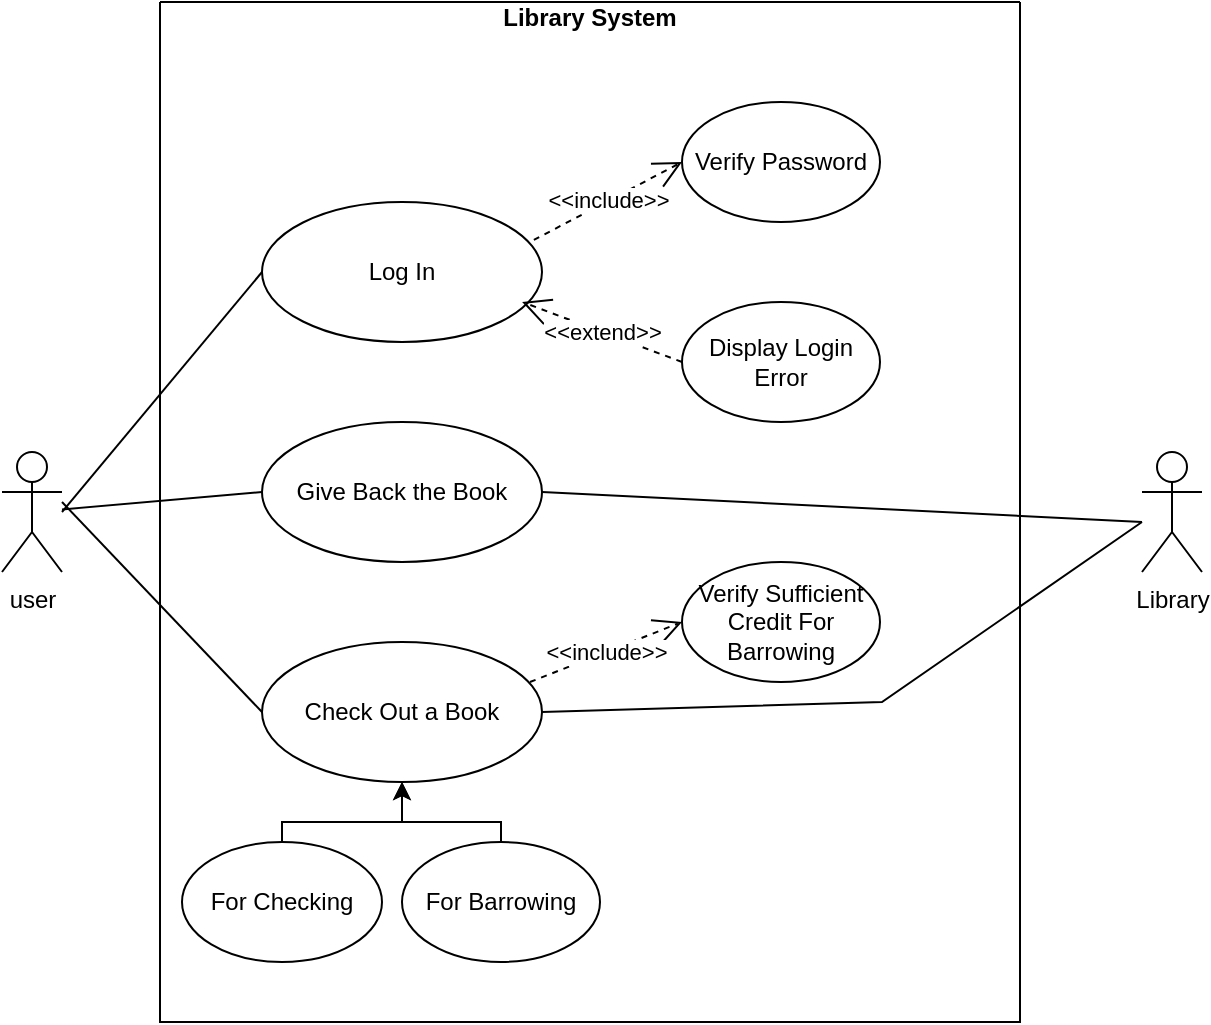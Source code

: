 <mxfile version="15.7.3" type="github">
  <diagram id="_gNK52jvmiqzrKZyA9M5" name="Page-1">
    <mxGraphModel dx="868" dy="516" grid="1" gridSize="10" guides="1" tooltips="1" connect="1" arrows="1" fold="1" page="1" pageScale="1" pageWidth="827" pageHeight="1169" math="0" shadow="0">
      <root>
        <mxCell id="0" />
        <mxCell id="1" parent="0" />
        <mxCell id="hM2-x4GBXNu_3MTXXjZA-1" value="user&lt;br&gt;" style="shape=umlActor;verticalLabelPosition=bottom;verticalAlign=top;html=1;" parent="1" vertex="1">
          <mxGeometry x="120" y="395" width="30" height="60" as="geometry" />
        </mxCell>
        <mxCell id="hM2-x4GBXNu_3MTXXjZA-3" value="&#xa;Library System" style="swimlane;startSize=0;" parent="1" vertex="1">
          <mxGeometry x="199" y="170" width="430" height="510" as="geometry" />
        </mxCell>
        <mxCell id="hM2-x4GBXNu_3MTXXjZA-6" value="Log In" style="ellipse;whiteSpace=wrap;html=1;" parent="hM2-x4GBXNu_3MTXXjZA-3" vertex="1">
          <mxGeometry x="51" y="100" width="140" height="70" as="geometry" />
        </mxCell>
        <mxCell id="hM2-x4GBXNu_3MTXXjZA-7" value="Verify Password" style="ellipse;whiteSpace=wrap;html=1;" parent="hM2-x4GBXNu_3MTXXjZA-3" vertex="1">
          <mxGeometry x="261" y="50" width="99" height="60" as="geometry" />
        </mxCell>
        <mxCell id="hM2-x4GBXNu_3MTXXjZA-10" value="Display Login Error" style="ellipse;whiteSpace=wrap;html=1;" parent="hM2-x4GBXNu_3MTXXjZA-3" vertex="1">
          <mxGeometry x="261" y="150" width="99" height="60" as="geometry" />
        </mxCell>
        <mxCell id="hM2-x4GBXNu_3MTXXjZA-11" value="&amp;lt;&amp;lt;include&amp;gt;&amp;gt;" style="endArrow=open;endSize=12;dashed=1;html=1;rounded=0;entryX=0;entryY=0.5;entryDx=0;entryDy=0;exitX=0.971;exitY=0.271;exitDx=0;exitDy=0;exitPerimeter=0;" parent="hM2-x4GBXNu_3MTXXjZA-3" source="hM2-x4GBXNu_3MTXXjZA-6" target="hM2-x4GBXNu_3MTXXjZA-7" edge="1">
          <mxGeometry width="160" relative="1" as="geometry">
            <mxPoint x="135" y="120" as="sourcePoint" />
            <mxPoint x="295" y="120" as="targetPoint" />
            <mxPoint as="offset" />
          </mxGeometry>
        </mxCell>
        <mxCell id="hM2-x4GBXNu_3MTXXjZA-12" value="&amp;lt;&amp;lt;extend&amp;gt;&amp;gt;" style="endArrow=open;endSize=12;dashed=1;html=1;rounded=0;exitX=0;exitY=0.5;exitDx=0;exitDy=0;entryX=0.929;entryY=0.714;entryDx=0;entryDy=0;entryPerimeter=0;" parent="hM2-x4GBXNu_3MTXXjZA-3" source="hM2-x4GBXNu_3MTXXjZA-10" target="hM2-x4GBXNu_3MTXXjZA-6" edge="1">
          <mxGeometry width="160" relative="1" as="geometry">
            <mxPoint x="131" y="220" as="sourcePoint" />
            <mxPoint x="291" y="220" as="targetPoint" />
          </mxGeometry>
        </mxCell>
        <mxCell id="hM2-x4GBXNu_3MTXXjZA-13" value="Give Back the Book" style="ellipse;whiteSpace=wrap;html=1;" parent="hM2-x4GBXNu_3MTXXjZA-3" vertex="1">
          <mxGeometry x="51" y="210" width="140" height="70" as="geometry" />
        </mxCell>
        <mxCell id="hM2-x4GBXNu_3MTXXjZA-14" value="Check Out a Book" style="ellipse;whiteSpace=wrap;html=1;" parent="hM2-x4GBXNu_3MTXXjZA-3" vertex="1">
          <mxGeometry x="51" y="320" width="140" height="70" as="geometry" />
        </mxCell>
        <mxCell id="hM2-x4GBXNu_3MTXXjZA-17" value="" style="edgeStyle=orthogonalEdgeStyle;rounded=0;orthogonalLoop=1;jettySize=auto;html=1;" parent="hM2-x4GBXNu_3MTXXjZA-3" source="hM2-x4GBXNu_3MTXXjZA-15" target="hM2-x4GBXNu_3MTXXjZA-14" edge="1">
          <mxGeometry relative="1" as="geometry">
            <Array as="points">
              <mxPoint x="61" y="410" />
              <mxPoint x="121" y="410" />
            </Array>
          </mxGeometry>
        </mxCell>
        <mxCell id="hM2-x4GBXNu_3MTXXjZA-15" value="For Checking" style="ellipse;whiteSpace=wrap;html=1;" parent="hM2-x4GBXNu_3MTXXjZA-3" vertex="1">
          <mxGeometry x="11" y="420" width="100" height="60" as="geometry" />
        </mxCell>
        <mxCell id="hM2-x4GBXNu_3MTXXjZA-19" value="&lt;br&gt;" style="edgeStyle=orthogonalEdgeStyle;rounded=0;orthogonalLoop=1;jettySize=auto;html=1;" parent="hM2-x4GBXNu_3MTXXjZA-3" source="hM2-x4GBXNu_3MTXXjZA-16" target="hM2-x4GBXNu_3MTXXjZA-14" edge="1">
          <mxGeometry relative="1" as="geometry">
            <Array as="points">
              <mxPoint x="171" y="410" />
              <mxPoint x="121" y="410" />
            </Array>
          </mxGeometry>
        </mxCell>
        <mxCell id="hM2-x4GBXNu_3MTXXjZA-16" value="For Barrowing" style="ellipse;whiteSpace=wrap;html=1;" parent="hM2-x4GBXNu_3MTXXjZA-3" vertex="1">
          <mxGeometry x="121" y="420" width="99" height="60" as="geometry" />
        </mxCell>
        <mxCell id="hM2-x4GBXNu_3MTXXjZA-20" value="Verify Sufficient Credit For Barrowing" style="ellipse;whiteSpace=wrap;html=1;" parent="hM2-x4GBXNu_3MTXXjZA-3" vertex="1">
          <mxGeometry x="261" y="280" width="99" height="60" as="geometry" />
        </mxCell>
        <mxCell id="hM2-x4GBXNu_3MTXXjZA-21" value="&amp;lt;&amp;lt;include&amp;gt;&amp;gt;" style="endArrow=open;endSize=12;dashed=1;html=1;rounded=0;exitX=0.957;exitY=0.286;exitDx=0;exitDy=0;exitPerimeter=0;entryX=0;entryY=0.5;entryDx=0;entryDy=0;" parent="hM2-x4GBXNu_3MTXXjZA-3" source="hM2-x4GBXNu_3MTXXjZA-14" target="hM2-x4GBXNu_3MTXXjZA-20" edge="1">
          <mxGeometry width="160" relative="1" as="geometry">
            <mxPoint x="131" y="280" as="sourcePoint" />
            <mxPoint x="291" y="280" as="targetPoint" />
          </mxGeometry>
        </mxCell>
        <mxCell id="hM2-x4GBXNu_3MTXXjZA-29" value="" style="endArrow=none;html=1;rounded=0;entryX=0;entryY=0.5;entryDx=0;entryDy=0;" parent="1" target="hM2-x4GBXNu_3MTXXjZA-6" edge="1">
          <mxGeometry width="50" height="50" relative="1" as="geometry">
            <mxPoint x="150" y="425" as="sourcePoint" />
            <mxPoint x="440" y="420" as="targetPoint" />
            <Array as="points" />
          </mxGeometry>
        </mxCell>
        <mxCell id="hM2-x4GBXNu_3MTXXjZA-30" value="" style="endArrow=none;html=1;rounded=0;entryX=0;entryY=0.5;entryDx=0;entryDy=0;" parent="1" source="hM2-x4GBXNu_3MTXXjZA-1" target="hM2-x4GBXNu_3MTXXjZA-13" edge="1">
          <mxGeometry width="50" height="50" relative="1" as="geometry">
            <mxPoint x="390" y="470" as="sourcePoint" />
            <mxPoint x="440" y="420" as="targetPoint" />
          </mxGeometry>
        </mxCell>
        <mxCell id="hM2-x4GBXNu_3MTXXjZA-31" value="" style="endArrow=none;html=1;rounded=0;entryX=0;entryY=0.5;entryDx=0;entryDy=0;" parent="1" target="hM2-x4GBXNu_3MTXXjZA-14" edge="1">
          <mxGeometry width="50" height="50" relative="1" as="geometry">
            <mxPoint x="150" y="420" as="sourcePoint" />
            <mxPoint x="440" y="420" as="targetPoint" />
          </mxGeometry>
        </mxCell>
        <mxCell id="hM2-x4GBXNu_3MTXXjZA-32" value="Library" style="shape=umlActor;verticalLabelPosition=bottom;verticalAlign=top;html=1;outlineConnect=0;" parent="1" vertex="1">
          <mxGeometry x="690" y="395" width="30" height="60" as="geometry" />
        </mxCell>
        <mxCell id="hM2-x4GBXNu_3MTXXjZA-35" value="" style="endArrow=none;html=1;rounded=0;exitX=1;exitY=0.5;exitDx=0;exitDy=0;" parent="1" source="hM2-x4GBXNu_3MTXXjZA-13" edge="1">
          <mxGeometry width="50" height="50" relative="1" as="geometry">
            <mxPoint x="390" y="470" as="sourcePoint" />
            <mxPoint x="690" y="430" as="targetPoint" />
          </mxGeometry>
        </mxCell>
        <mxCell id="hM2-x4GBXNu_3MTXXjZA-36" value="" style="endArrow=none;html=1;rounded=0;exitX=1;exitY=0.5;exitDx=0;exitDy=0;" parent="1" source="hM2-x4GBXNu_3MTXXjZA-14" edge="1">
          <mxGeometry width="50" height="50" relative="1" as="geometry">
            <mxPoint x="390" y="470" as="sourcePoint" />
            <mxPoint x="690" y="430" as="targetPoint" />
            <Array as="points">
              <mxPoint x="560" y="520" />
            </Array>
          </mxGeometry>
        </mxCell>
      </root>
    </mxGraphModel>
  </diagram>
</mxfile>
